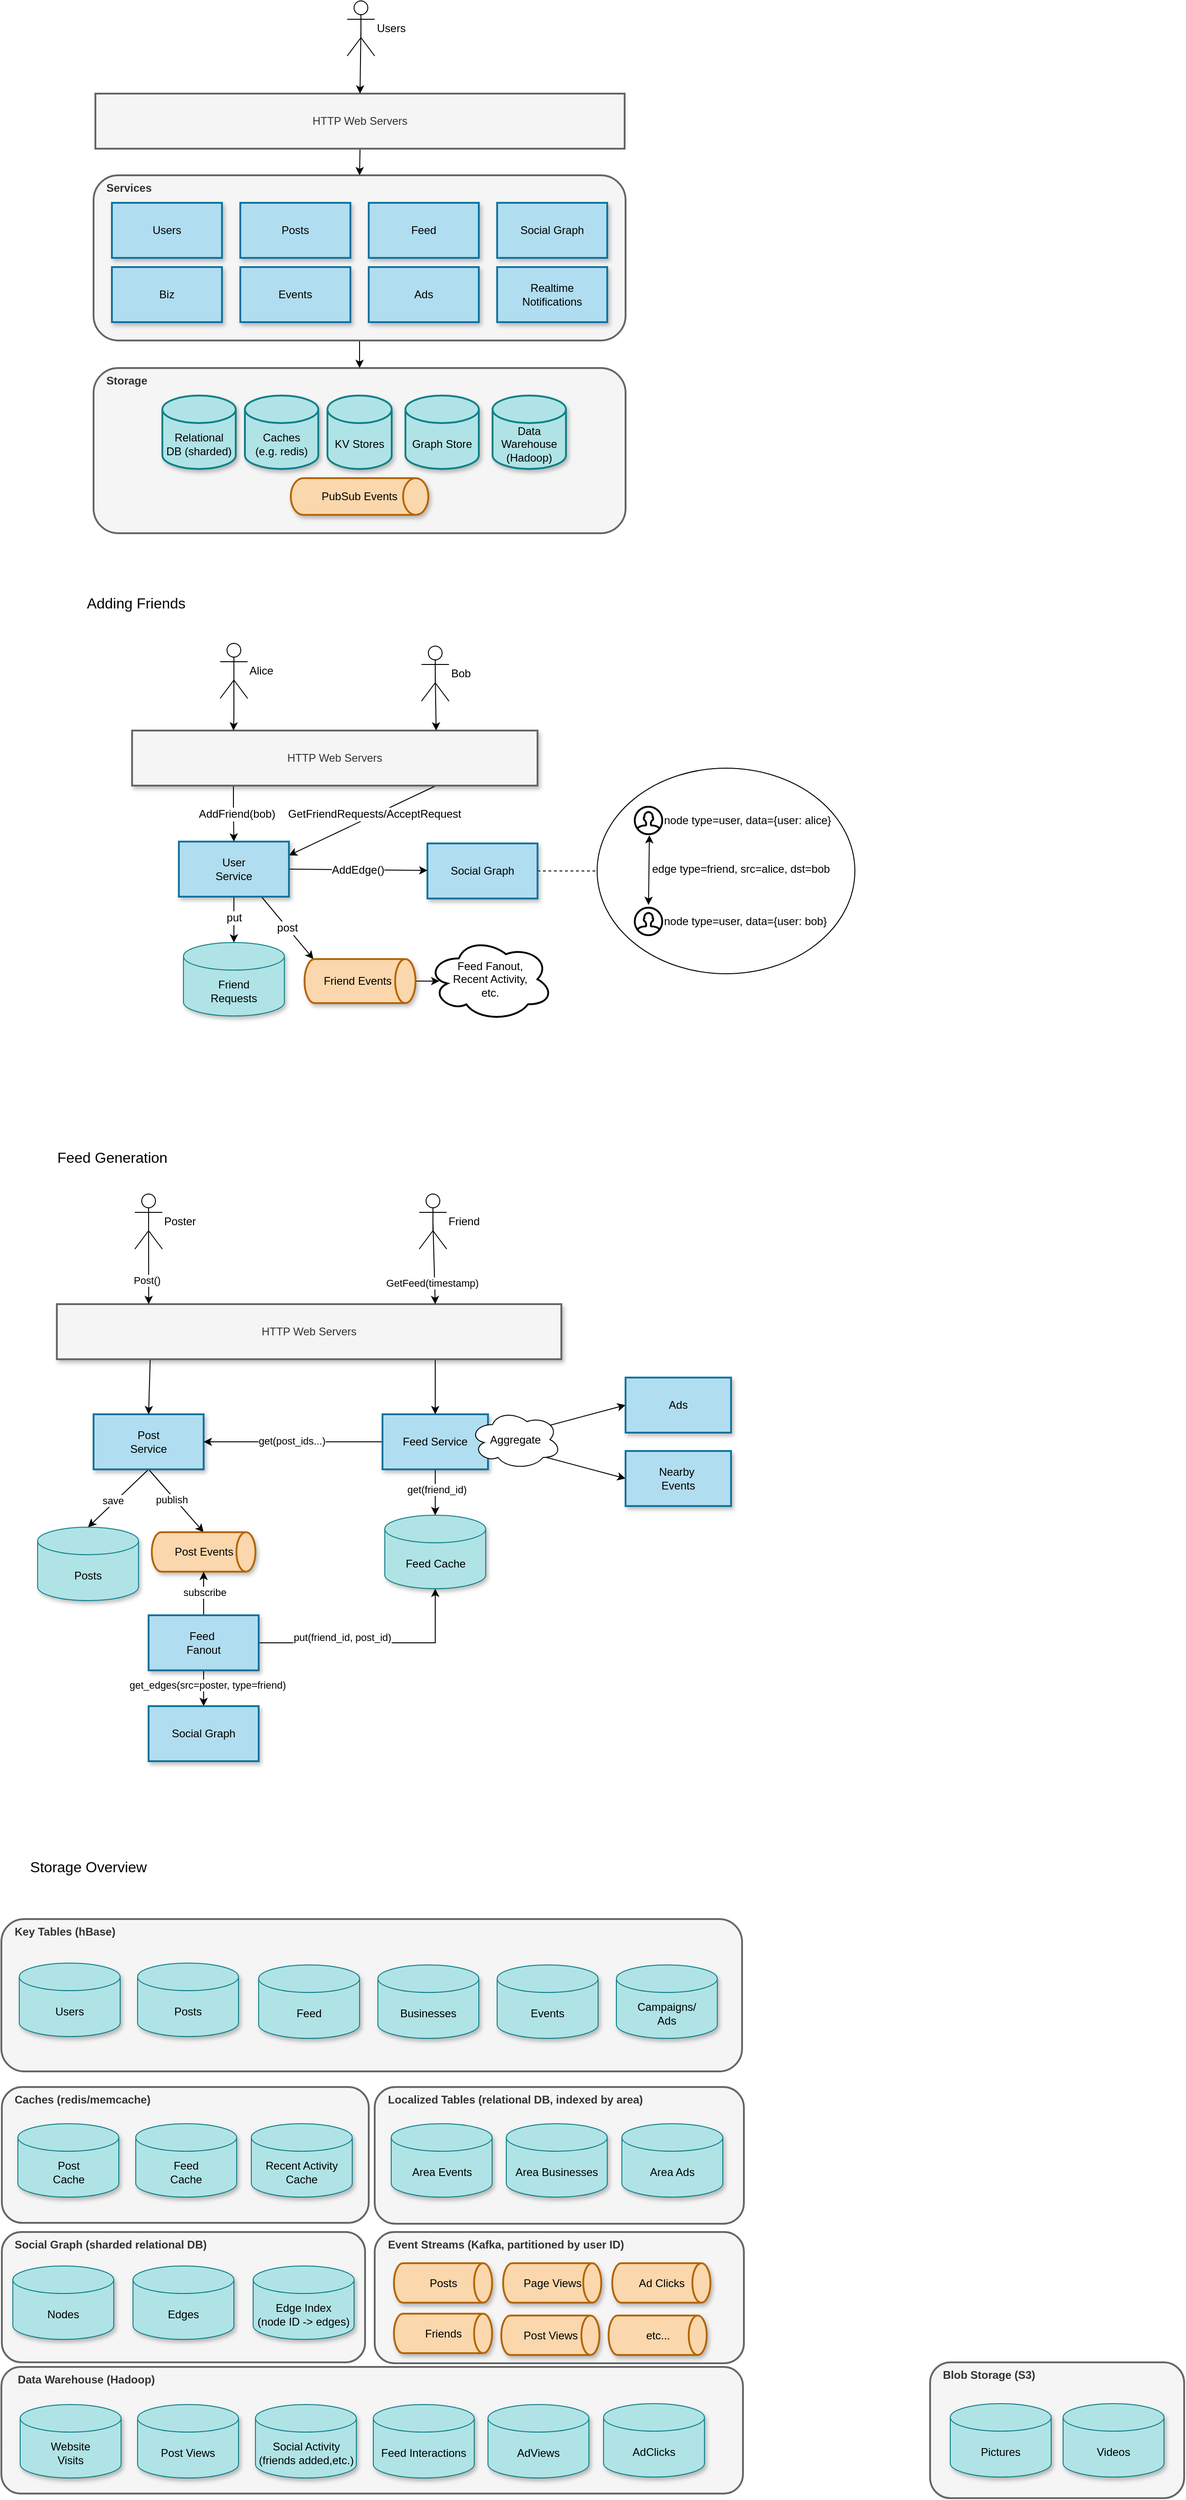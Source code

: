 <mxfile version="16.5.1" type="device"><diagram id="bKhDymXSi8iXrit0lKGf" name="Page-1"><mxGraphModel dx="2806" dy="1952" grid="0" gridSize="10" guides="1" tooltips="1" connect="1" arrows="1" fold="1" page="1" pageScale="1" pageWidth="850" pageHeight="1100" math="0" shadow="0"><root><mxCell id="0"/><mxCell id="1" parent="0"/><mxCell id="LDxaZy3ozgoV16AmBBnk-129" value="&lt;b&gt;Key Tables (hBase)&lt;/b&gt;" style="rounded=1;whiteSpace=wrap;html=1;strokeWidth=2;verticalAlign=top;align=left;spacingLeft=12;fillColor=#f5f5f5;fontColor=#333333;strokeColor=#666666;" vertex="1" parent="1"><mxGeometry x="-1660.5" y="2050" width="807.5" height="166" as="geometry"/></mxCell><mxCell id="LDxaZy3ozgoV16AmBBnk-124" value="&lt;b&gt;Blob Storage (S3)&lt;/b&gt;" style="rounded=1;whiteSpace=wrap;html=1;strokeWidth=2;verticalAlign=top;align=left;spacingLeft=12;fillColor=#f5f5f5;fontColor=#333333;strokeColor=#666666;" vertex="1" parent="1"><mxGeometry x="-648" y="2533" width="277" height="148" as="geometry"/></mxCell><mxCell id="LDxaZy3ozgoV16AmBBnk-93" value="" style="ellipse;whiteSpace=wrap;html=1;rounded=0;sketch=0;fontSize=12;" vertex="1" parent="1"><mxGeometry x="-1011" y="796" width="281" height="224" as="geometry"/></mxCell><mxCell id="LDxaZy3ozgoV16AmBBnk-27" value="&lt;b&gt;Storage&lt;/b&gt;" style="rounded=1;whiteSpace=wrap;html=1;strokeWidth=2;verticalAlign=top;align=left;spacingLeft=12;fillColor=#f5f5f5;fontColor=#333333;strokeColor=#666666;" vertex="1" parent="1"><mxGeometry x="-1560" y="360" width="580" height="180" as="geometry"/></mxCell><mxCell id="LDxaZy3ozgoV16AmBBnk-28" style="edgeStyle=orthogonalEdgeStyle;rounded=0;orthogonalLoop=1;jettySize=auto;html=1;exitX=0.5;exitY=1;exitDx=0;exitDy=0;entryX=0.5;entryY=0;entryDx=0;entryDy=0;startArrow=none;startFill=0;endArrow=classic;endFill=1;" edge="1" parent="1" source="LDxaZy3ozgoV16AmBBnk-1" target="LDxaZy3ozgoV16AmBBnk-27"><mxGeometry relative="1" as="geometry"/></mxCell><mxCell id="LDxaZy3ozgoV16AmBBnk-1" value="&lt;b&gt;Services&lt;/b&gt;" style="rounded=1;whiteSpace=wrap;html=1;strokeWidth=2;verticalAlign=top;align=left;spacingLeft=12;fillColor=#f5f5f5;fontColor=#333333;strokeColor=#666666;" vertex="1" parent="1"><mxGeometry x="-1560" y="150" width="580" height="180" as="geometry"/></mxCell><mxCell id="LDxaZy3ozgoV16AmBBnk-2" value="Users" style="rounded=0;whiteSpace=wrap;html=1;strokeWidth=2;fillColor=#b1ddf0;strokeColor=#10739e;shadow=1;" vertex="1" parent="1"><mxGeometry x="-1540" y="180" width="120" height="60" as="geometry"/></mxCell><mxCell id="LDxaZy3ozgoV16AmBBnk-3" value="Biz" style="rounded=0;whiteSpace=wrap;html=1;strokeWidth=2;fillColor=#b1ddf0;strokeColor=#10739e;shadow=1;" vertex="1" parent="1"><mxGeometry x="-1540" y="250" width="120" height="60" as="geometry"/></mxCell><mxCell id="LDxaZy3ozgoV16AmBBnk-4" value="Events" style="rounded=0;whiteSpace=wrap;html=1;strokeWidth=2;fillColor=#b1ddf0;strokeColor=#10739e;shadow=1;" vertex="1" parent="1"><mxGeometry x="-1400" y="250" width="120" height="60" as="geometry"/></mxCell><mxCell id="LDxaZy3ozgoV16AmBBnk-5" value="Social Graph" style="rounded=0;whiteSpace=wrap;html=1;strokeWidth=2;fillColor=#b1ddf0;strokeColor=#10739e;shadow=1;" vertex="1" parent="1"><mxGeometry x="-1120" y="180" width="120" height="60" as="geometry"/></mxCell><mxCell id="LDxaZy3ozgoV16AmBBnk-6" value="Feed" style="rounded=0;whiteSpace=wrap;html=1;strokeWidth=2;fillColor=#b1ddf0;strokeColor=#10739e;shadow=1;" vertex="1" parent="1"><mxGeometry x="-1260" y="180" width="120" height="60" as="geometry"/></mxCell><mxCell id="LDxaZy3ozgoV16AmBBnk-7" value="Ads" style="rounded=0;whiteSpace=wrap;html=1;strokeWidth=2;fillColor=#b1ddf0;strokeColor=#10739e;shadow=1;" vertex="1" parent="1"><mxGeometry x="-1260" y="250" width="120" height="60" as="geometry"/></mxCell><mxCell id="LDxaZy3ozgoV16AmBBnk-8" style="rounded=0;orthogonalLoop=1;jettySize=auto;html=1;exitX=0.5;exitY=1;exitDx=0;exitDy=0;entryX=0.5;entryY=0;entryDx=0;entryDy=0;" edge="1" parent="1" source="LDxaZy3ozgoV16AmBBnk-9" target="LDxaZy3ozgoV16AmBBnk-1"><mxGeometry relative="1" as="geometry"/></mxCell><mxCell id="LDxaZy3ozgoV16AmBBnk-9" value="HTTP Web Servers" style="rounded=0;whiteSpace=wrap;html=1;strokeWidth=2;fillColor=#f5f5f5;strokeColor=#666666;fontColor=#333333;" vertex="1" parent="1"><mxGeometry x="-1558" y="61" width="577" height="60" as="geometry"/></mxCell><mxCell id="LDxaZy3ozgoV16AmBBnk-10" value="Posts" style="rounded=0;whiteSpace=wrap;html=1;strokeWidth=2;fillColor=#b1ddf0;strokeColor=#10739e;shadow=1;" vertex="1" parent="1"><mxGeometry x="-1400" y="180" width="120" height="60" as="geometry"/></mxCell><mxCell id="LDxaZy3ozgoV16AmBBnk-14" style="rounded=0;orthogonalLoop=1;jettySize=auto;html=1;exitX=0.5;exitY=1;exitDx=0;exitDy=0;entryX=0.5;entryY=0;entryDx=0;entryDy=0;entryPerimeter=0;" edge="1" parent="1" source="LDxaZy3ozgoV16AmBBnk-11" target="LDxaZy3ozgoV16AmBBnk-13"><mxGeometry relative="1" as="geometry"/></mxCell><mxCell id="LDxaZy3ozgoV16AmBBnk-67" value="save" style="edgeLabel;html=1;align=center;verticalAlign=middle;resizable=0;points=[];" vertex="1" connectable="0" parent="LDxaZy3ozgoV16AmBBnk-14"><mxGeometry x="0.114" y="-3" relative="1" as="geometry"><mxPoint y="1" as="offset"/></mxGeometry></mxCell><mxCell id="LDxaZy3ozgoV16AmBBnk-30" style="rounded=0;orthogonalLoop=1;jettySize=auto;html=1;exitX=0.5;exitY=1;exitDx=0;exitDy=0;entryX=0.5;entryY=0;entryDx=0;entryDy=0;entryPerimeter=0;startArrow=none;startFill=0;endArrow=classic;endFill=1;" edge="1" parent="1" source="LDxaZy3ozgoV16AmBBnk-11" target="LDxaZy3ozgoV16AmBBnk-29"><mxGeometry relative="1" as="geometry"/></mxCell><mxCell id="LDxaZy3ozgoV16AmBBnk-55" value="publish" style="edgeLabel;html=1;align=center;verticalAlign=middle;resizable=0;points=[];" vertex="1" connectable="0" parent="LDxaZy3ozgoV16AmBBnk-30"><mxGeometry x="-0.1" y="-3" relative="1" as="geometry"><mxPoint as="offset"/></mxGeometry></mxCell><mxCell id="LDxaZy3ozgoV16AmBBnk-11" value="Post&lt;br&gt;Service" style="rounded=0;whiteSpace=wrap;html=1;strokeWidth=2;fillColor=#b1ddf0;strokeColor=#10739e;shadow=1;" vertex="1" parent="1"><mxGeometry x="-1560" y="1500" width="120" height="60" as="geometry"/></mxCell><mxCell id="LDxaZy3ozgoV16AmBBnk-13" value="Posts" style="shape=cylinder3;whiteSpace=wrap;html=1;boundedLbl=1;backgroundOutline=1;size=15;fillColor=#b0e3e6;strokeColor=#0e8088;shadow=1;" vertex="1" parent="1"><mxGeometry x="-1621" y="1623" width="110" height="80" as="geometry"/></mxCell><mxCell id="LDxaZy3ozgoV16AmBBnk-15" value="PubSub Events" style="strokeWidth=2;html=1;shape=mxgraph.flowchart.direct_data;whiteSpace=wrap;fillColor=#fad7ac;strokeColor=#b46504;shadow=1;" vertex="1" parent="1"><mxGeometry x="-1345" y="480" width="150" height="40" as="geometry"/></mxCell><mxCell id="LDxaZy3ozgoV16AmBBnk-20" value="Realtime&lt;br&gt;Notifications" style="rounded=0;whiteSpace=wrap;html=1;strokeWidth=2;fillColor=#b1ddf0;strokeColor=#10739e;shadow=1;" vertex="1" parent="1"><mxGeometry x="-1120" y="250" width="120" height="60" as="geometry"/></mxCell><mxCell id="LDxaZy3ozgoV16AmBBnk-22" value="Relational&lt;br&gt;DB (sharded)" style="shape=cylinder3;whiteSpace=wrap;html=1;boundedLbl=1;backgroundOutline=1;size=15;fillColor=#b0e3e6;strokeColor=#0e8088;strokeWidth=2;shadow=1;" vertex="1" parent="1"><mxGeometry x="-1485" y="390" width="80" height="80" as="geometry"/></mxCell><mxCell id="LDxaZy3ozgoV16AmBBnk-23" value="Caches&lt;br&gt;(e.g. redis)" style="shape=cylinder3;whiteSpace=wrap;html=1;boundedLbl=1;backgroundOutline=1;size=15;fillColor=#b0e3e6;strokeColor=#0e8088;strokeWidth=2;shadow=1;" vertex="1" parent="1"><mxGeometry x="-1395" y="390" width="80" height="80" as="geometry"/></mxCell><mxCell id="LDxaZy3ozgoV16AmBBnk-24" value="KV Stores&lt;br&gt;" style="shape=cylinder3;whiteSpace=wrap;html=1;boundedLbl=1;backgroundOutline=1;size=15;fillColor=#b0e3e6;strokeColor=#0e8088;strokeWidth=2;shadow=1;" vertex="1" parent="1"><mxGeometry x="-1305" y="390" width="70" height="80" as="geometry"/></mxCell><mxCell id="LDxaZy3ozgoV16AmBBnk-25" value="Graph Store" style="shape=cylinder3;whiteSpace=wrap;html=1;boundedLbl=1;backgroundOutline=1;size=15;fillColor=#b0e3e6;strokeColor=#0e8088;strokeWidth=2;shadow=1;" vertex="1" parent="1"><mxGeometry x="-1220" y="390" width="80" height="80" as="geometry"/></mxCell><mxCell id="LDxaZy3ozgoV16AmBBnk-26" value="Data Warehouse&lt;br&gt;(Hadoop)" style="shape=cylinder3;whiteSpace=wrap;html=1;boundedLbl=1;backgroundOutline=1;size=15;fillColor=#b0e3e6;strokeColor=#0e8088;strokeWidth=2;shadow=1;" vertex="1" parent="1"><mxGeometry x="-1125" y="390" width="80" height="80" as="geometry"/></mxCell><mxCell id="LDxaZy3ozgoV16AmBBnk-29" value="Post Events" style="strokeWidth=2;html=1;shape=mxgraph.flowchart.direct_data;whiteSpace=wrap;fillColor=#fad7ac;strokeColor=#b46504;shadow=1;" vertex="1" parent="1"><mxGeometry x="-1496.5" y="1628.5" width="113" height="43" as="geometry"/></mxCell><mxCell id="LDxaZy3ozgoV16AmBBnk-32" style="edgeStyle=orthogonalEdgeStyle;rounded=0;orthogonalLoop=1;jettySize=auto;html=1;exitX=0.5;exitY=0;exitDx=0;exitDy=0;entryX=0.5;entryY=1;entryDx=0;entryDy=0;entryPerimeter=0;startArrow=none;startFill=0;endArrow=classic;endFill=1;" edge="1" parent="1" source="LDxaZy3ozgoV16AmBBnk-31" target="LDxaZy3ozgoV16AmBBnk-29"><mxGeometry relative="1" as="geometry"/></mxCell><mxCell id="LDxaZy3ozgoV16AmBBnk-54" value="subscribe" style="edgeLabel;html=1;align=center;verticalAlign=middle;resizable=0;points=[];" vertex="1" connectable="0" parent="LDxaZy3ozgoV16AmBBnk-32"><mxGeometry x="0.079" relative="1" as="geometry"><mxPoint x="1" as="offset"/></mxGeometry></mxCell><mxCell id="LDxaZy3ozgoV16AmBBnk-34" style="edgeStyle=orthogonalEdgeStyle;rounded=0;orthogonalLoop=1;jettySize=auto;html=1;exitX=0.5;exitY=1;exitDx=0;exitDy=0;startArrow=none;startFill=0;endArrow=classic;endFill=1;" edge="1" parent="1" source="LDxaZy3ozgoV16AmBBnk-31" target="LDxaZy3ozgoV16AmBBnk-33"><mxGeometry relative="1" as="geometry"/></mxCell><mxCell id="LDxaZy3ozgoV16AmBBnk-35" value="get_edges(src=poster, type=friend)" style="edgeLabel;html=1;align=center;verticalAlign=middle;resizable=0;points=[];" vertex="1" connectable="0" parent="LDxaZy3ozgoV16AmBBnk-34"><mxGeometry x="-0.025" y="-3" relative="1" as="geometry"><mxPoint x="1" y="-4" as="offset"/></mxGeometry></mxCell><mxCell id="LDxaZy3ozgoV16AmBBnk-42" style="edgeStyle=orthogonalEdgeStyle;rounded=0;orthogonalLoop=1;jettySize=auto;html=1;exitX=1;exitY=0.5;exitDx=0;exitDy=0;entryX=0.5;entryY=1;entryDx=0;entryDy=0;entryPerimeter=0;startArrow=none;startFill=0;endArrow=classic;endFill=1;" edge="1" parent="1" source="LDxaZy3ozgoV16AmBBnk-31" target="LDxaZy3ozgoV16AmBBnk-36"><mxGeometry relative="1" as="geometry"/></mxCell><mxCell id="LDxaZy3ozgoV16AmBBnk-53" value="put(friend_id, post_id)" style="edgeLabel;html=1;align=center;verticalAlign=middle;resizable=0;points=[];" vertex="1" connectable="0" parent="LDxaZy3ozgoV16AmBBnk-42"><mxGeometry x="0.086" y="1" relative="1" as="geometry"><mxPoint x="-46" y="-5" as="offset"/></mxGeometry></mxCell><mxCell id="LDxaZy3ozgoV16AmBBnk-31" value="Feed&amp;nbsp;&lt;br&gt;Fanout" style="rounded=0;whiteSpace=wrap;html=1;strokeWidth=2;fillColor=#b1ddf0;strokeColor=#10739e;shadow=1;" vertex="1" parent="1"><mxGeometry x="-1500" y="1719" width="120" height="60" as="geometry"/></mxCell><mxCell id="LDxaZy3ozgoV16AmBBnk-33" value="Social Graph" style="rounded=0;whiteSpace=wrap;html=1;strokeWidth=2;fillColor=#b1ddf0;strokeColor=#10739e;shadow=1;" vertex="1" parent="1"><mxGeometry x="-1500" y="1818" width="120" height="60" as="geometry"/></mxCell><mxCell id="LDxaZy3ozgoV16AmBBnk-36" value="Feed Cache" style="shape=cylinder3;whiteSpace=wrap;html=1;boundedLbl=1;backgroundOutline=1;size=15;fillColor=#b0e3e6;strokeColor=#0e8088;shadow=1;" vertex="1" parent="1"><mxGeometry x="-1242.5" y="1610" width="110" height="80" as="geometry"/></mxCell><mxCell id="LDxaZy3ozgoV16AmBBnk-38" style="edgeStyle=orthogonalEdgeStyle;rounded=0;orthogonalLoop=1;jettySize=auto;html=1;exitX=0.5;exitY=1;exitDx=0;exitDy=0;startArrow=none;startFill=0;endArrow=classic;endFill=1;" edge="1" parent="1" source="LDxaZy3ozgoV16AmBBnk-37" target="LDxaZy3ozgoV16AmBBnk-36"><mxGeometry relative="1" as="geometry"/></mxCell><mxCell id="LDxaZy3ozgoV16AmBBnk-62" value="get(friend_id)" style="edgeLabel;html=1;align=center;verticalAlign=middle;resizable=0;points=[];" vertex="1" connectable="0" parent="LDxaZy3ozgoV16AmBBnk-38"><mxGeometry x="-0.12" y="1" relative="1" as="geometry"><mxPoint as="offset"/></mxGeometry></mxCell><mxCell id="LDxaZy3ozgoV16AmBBnk-56" style="rounded=0;orthogonalLoop=1;jettySize=auto;html=1;exitX=1;exitY=0.5;exitDx=0;exitDy=0;entryX=0;entryY=0.5;entryDx=0;entryDy=0;startArrow=none;startFill=0;endArrow=classic;endFill=1;" edge="1" parent="1" source="LDxaZy3ozgoV16AmBBnk-37" target="LDxaZy3ozgoV16AmBBnk-39"><mxGeometry relative="1" as="geometry"/></mxCell><mxCell id="LDxaZy3ozgoV16AmBBnk-57" style="edgeStyle=none;rounded=0;orthogonalLoop=1;jettySize=auto;html=1;entryX=0;entryY=0.5;entryDx=0;entryDy=0;startArrow=none;startFill=0;endArrow=classic;endFill=1;exitX=1;exitY=0.5;exitDx=0;exitDy=0;" edge="1" parent="1" source="LDxaZy3ozgoV16AmBBnk-37" target="LDxaZy3ozgoV16AmBBnk-40"><mxGeometry relative="1" as="geometry"><mxPoint x="-1050" y="1620" as="sourcePoint"/></mxGeometry></mxCell><mxCell id="LDxaZy3ozgoV16AmBBnk-63" style="edgeStyle=none;rounded=0;orthogonalLoop=1;jettySize=auto;html=1;exitX=0;exitY=0.5;exitDx=0;exitDy=0;entryX=1;entryY=0.5;entryDx=0;entryDy=0;startArrow=none;startFill=0;endArrow=classic;endFill=1;" edge="1" parent="1" source="LDxaZy3ozgoV16AmBBnk-37" target="LDxaZy3ozgoV16AmBBnk-11"><mxGeometry relative="1" as="geometry"/></mxCell><mxCell id="LDxaZy3ozgoV16AmBBnk-64" value="get(post_ids...)" style="edgeLabel;html=1;align=center;verticalAlign=middle;resizable=0;points=[];" vertex="1" connectable="0" parent="LDxaZy3ozgoV16AmBBnk-63"><mxGeometry x="0.015" y="-1" relative="1" as="geometry"><mxPoint as="offset"/></mxGeometry></mxCell><mxCell id="LDxaZy3ozgoV16AmBBnk-37" value="Feed Service" style="rounded=0;whiteSpace=wrap;html=1;strokeWidth=2;fillColor=#b1ddf0;strokeColor=#10739e;shadow=1;" vertex="1" parent="1"><mxGeometry x="-1245" y="1500" width="115" height="60" as="geometry"/></mxCell><mxCell id="LDxaZy3ozgoV16AmBBnk-39" value="Ads" style="rounded=0;whiteSpace=wrap;html=1;strokeWidth=2;fillColor=#b1ddf0;strokeColor=#10739e;shadow=1;" vertex="1" parent="1"><mxGeometry x="-980" y="1460" width="115" height="60" as="geometry"/></mxCell><mxCell id="LDxaZy3ozgoV16AmBBnk-40" value="Nearby&amp;nbsp;&lt;br&gt;Events" style="rounded=0;whiteSpace=wrap;html=1;strokeWidth=2;fillColor=#b1ddf0;strokeColor=#10739e;shadow=1;" vertex="1" parent="1"><mxGeometry x="-980" y="1540" width="115" height="60" as="geometry"/></mxCell><mxCell id="LDxaZy3ozgoV16AmBBnk-51" style="edgeStyle=none;rounded=0;orthogonalLoop=1;jettySize=auto;html=1;exitX=0.185;exitY=1;exitDx=0;exitDy=0;entryX=0.5;entryY=0;entryDx=0;entryDy=0;startArrow=none;startFill=0;endArrow=classic;endFill=1;exitPerimeter=0;" edge="1" parent="1" source="LDxaZy3ozgoV16AmBBnk-41" target="LDxaZy3ozgoV16AmBBnk-11"><mxGeometry relative="1" as="geometry"/></mxCell><mxCell id="LDxaZy3ozgoV16AmBBnk-52" style="edgeStyle=none;rounded=0;orthogonalLoop=1;jettySize=auto;html=1;exitX=0.75;exitY=1;exitDx=0;exitDy=0;entryX=0.5;entryY=0;entryDx=0;entryDy=0;startArrow=none;startFill=0;endArrow=classic;endFill=1;" edge="1" parent="1" source="LDxaZy3ozgoV16AmBBnk-41" target="LDxaZy3ozgoV16AmBBnk-37"><mxGeometry relative="1" as="geometry"/></mxCell><mxCell id="LDxaZy3ozgoV16AmBBnk-41" value="HTTP Web Servers" style="rounded=0;whiteSpace=wrap;html=1;strokeWidth=2;fillColor=#f5f5f5;strokeColor=#666666;fontColor=#333333;shadow=1;" vertex="1" parent="1"><mxGeometry x="-1600" y="1380" width="550" height="60" as="geometry"/></mxCell><mxCell id="LDxaZy3ozgoV16AmBBnk-46" style="rounded=0;orthogonalLoop=1;jettySize=auto;html=1;exitX=0.5;exitY=0.5;exitDx=0;exitDy=0;exitPerimeter=0;entryX=0.182;entryY=0;entryDx=0;entryDy=0;entryPerimeter=0;startArrow=none;startFill=0;endArrow=classic;endFill=1;" edge="1" parent="1" source="LDxaZy3ozgoV16AmBBnk-43" target="LDxaZy3ozgoV16AmBBnk-41"><mxGeometry relative="1" as="geometry"/></mxCell><mxCell id="LDxaZy3ozgoV16AmBBnk-43" value="Poster" style="shape=umlActor;verticalLabelPosition=middle;verticalAlign=middle;html=1;outlineConnect=0;labelPosition=right;align=left;" vertex="1" parent="1"><mxGeometry x="-1515" y="1260" width="30" height="60" as="geometry"/></mxCell><mxCell id="LDxaZy3ozgoV16AmBBnk-47" style="edgeStyle=none;rounded=0;orthogonalLoop=1;jettySize=auto;html=1;exitX=0.5;exitY=0.5;exitDx=0;exitDy=0;exitPerimeter=0;entryX=0.75;entryY=0;entryDx=0;entryDy=0;startArrow=none;startFill=0;endArrow=classic;endFill=1;" edge="1" parent="1" source="LDxaZy3ozgoV16AmBBnk-45" target="LDxaZy3ozgoV16AmBBnk-41"><mxGeometry relative="1" as="geometry"/></mxCell><mxCell id="LDxaZy3ozgoV16AmBBnk-48" value="GetFeed(timestamp)" style="edgeLabel;html=1;align=center;verticalAlign=middle;resizable=0;points=[];" vertex="1" connectable="0" parent="LDxaZy3ozgoV16AmBBnk-47"><mxGeometry x="0.213" y="-1" relative="1" as="geometry"><mxPoint x="-2" y="12" as="offset"/></mxGeometry></mxCell><mxCell id="LDxaZy3ozgoV16AmBBnk-45" value="Friend" style="shape=umlActor;verticalLabelPosition=middle;verticalAlign=middle;html=1;outlineConnect=0;labelPosition=right;align=left;" vertex="1" parent="1"><mxGeometry x="-1205" y="1260" width="30" height="60" as="geometry"/></mxCell><mxCell id="LDxaZy3ozgoV16AmBBnk-49" value="Post()" style="edgeLabel;html=1;align=center;verticalAlign=middle;resizable=0;points=[];" vertex="1" connectable="0" parent="1"><mxGeometry x="-1499.999" y="1350.004" as="geometry"><mxPoint x="-2" y="4" as="offset"/></mxGeometry></mxCell><mxCell id="LDxaZy3ozgoV16AmBBnk-58" value="Aggregate" style="ellipse;shape=cloud;whiteSpace=wrap;html=1;" vertex="1" parent="1"><mxGeometry x="-1150" y="1495" width="100" height="65" as="geometry"/></mxCell><mxCell id="LDxaZy3ozgoV16AmBBnk-73" style="rounded=0;sketch=0;orthogonalLoop=1;jettySize=auto;html=1;exitX=0.5;exitY=0.5;exitDx=0;exitDy=0;exitPerimeter=0;fontColor=#095C86;strokeColor=#000000;fillColor=#F694C1;entryX=0.5;entryY=0;entryDx=0;entryDy=0;" edge="1" parent="1" source="LDxaZy3ozgoV16AmBBnk-70" target="LDxaZy3ozgoV16AmBBnk-9"><mxGeometry relative="1" as="geometry"><mxPoint x="-1254" y="6" as="targetPoint"/></mxGeometry></mxCell><mxCell id="LDxaZy3ozgoV16AmBBnk-70" value="Users" style="shape=umlActor;verticalLabelPosition=middle;verticalAlign=middle;html=1;outlineConnect=0;labelPosition=right;align=left;" vertex="1" parent="1"><mxGeometry x="-1283.5" y="-40" width="30" height="60" as="geometry"/></mxCell><mxCell id="LDxaZy3ozgoV16AmBBnk-75" value="Feed Generation" style="text;html=1;align=center;verticalAlign=middle;resizable=0;points=[];autosize=1;strokeColor=none;fillColor=none;fontColor=#000000;fontSize=16;" vertex="1" parent="1"><mxGeometry x="-1610" y="1210" width="140" height="20" as="geometry"/></mxCell><mxCell id="LDxaZy3ozgoV16AmBBnk-97" style="edgeStyle=orthogonalEdgeStyle;rounded=0;sketch=0;orthogonalLoop=1;jettySize=auto;html=1;exitX=0.25;exitY=1;exitDx=0;exitDy=0;entryX=0.5;entryY=0;entryDx=0;entryDy=0;fontSize=12;fontColor=#000000;endArrow=classic;endFill=1;strokeColor=#000000;fillColor=#F694C1;" edge="1" parent="1" source="LDxaZy3ozgoV16AmBBnk-76" target="LDxaZy3ozgoV16AmBBnk-95"><mxGeometry relative="1" as="geometry"/></mxCell><mxCell id="LDxaZy3ozgoV16AmBBnk-100" value="AddFriend(bob)" style="edgeLabel;html=1;align=center;verticalAlign=middle;resizable=0;points=[];fontSize=12;fontColor=#000000;" vertex="1" connectable="0" parent="LDxaZy3ozgoV16AmBBnk-97"><mxGeometry x="-0.252" y="2" relative="1" as="geometry"><mxPoint x="1" y="8" as="offset"/></mxGeometry></mxCell><mxCell id="LDxaZy3ozgoV16AmBBnk-102" style="edgeStyle=none;rounded=0;sketch=0;orthogonalLoop=1;jettySize=auto;html=1;exitX=0.75;exitY=1;exitDx=0;exitDy=0;entryX=1;entryY=0.25;entryDx=0;entryDy=0;fontSize=12;fontColor=#000000;endArrow=classic;endFill=1;strokeColor=#000000;fillColor=#F694C1;" edge="1" parent="1" source="LDxaZy3ozgoV16AmBBnk-76" target="LDxaZy3ozgoV16AmBBnk-95"><mxGeometry relative="1" as="geometry"/></mxCell><mxCell id="LDxaZy3ozgoV16AmBBnk-103" value="GetFriendRequests/AcceptRequest" style="edgeLabel;html=1;align=center;verticalAlign=middle;resizable=0;points=[];fontSize=12;fontColor=#000000;" vertex="1" connectable="0" parent="LDxaZy3ozgoV16AmBBnk-102"><mxGeometry x="-0.003" y="1" relative="1" as="geometry"><mxPoint x="12" y="-8" as="offset"/></mxGeometry></mxCell><mxCell id="LDxaZy3ozgoV16AmBBnk-76" value="HTTP Web Servers" style="rounded=0;whiteSpace=wrap;html=1;strokeWidth=2;fillColor=#f5f5f5;strokeColor=#666666;fontColor=#333333;shadow=1;" vertex="1" parent="1"><mxGeometry x="-1518" y="755" width="442" height="60" as="geometry"/></mxCell><mxCell id="LDxaZy3ozgoV16AmBBnk-81" style="edgeStyle=orthogonalEdgeStyle;rounded=0;sketch=0;orthogonalLoop=1;jettySize=auto;html=1;exitX=0.5;exitY=0.5;exitDx=0;exitDy=0;exitPerimeter=0;entryX=0.25;entryY=0;entryDx=0;entryDy=0;fontSize=16;fontColor=#000000;strokeColor=#000000;fillColor=#F694C1;" edge="1" parent="1" source="LDxaZy3ozgoV16AmBBnk-77" target="LDxaZy3ozgoV16AmBBnk-76"><mxGeometry relative="1" as="geometry"/></mxCell><mxCell id="LDxaZy3ozgoV16AmBBnk-77" value="Alice" style="shape=umlActor;verticalLabelPosition=middle;verticalAlign=middle;html=1;outlineConnect=0;labelPosition=right;align=left;" vertex="1" parent="1"><mxGeometry x="-1422" y="660" width="30" height="60" as="geometry"/></mxCell><mxCell id="LDxaZy3ozgoV16AmBBnk-78" value="Friend&lt;br&gt;Requests" style="shape=cylinder3;whiteSpace=wrap;html=1;boundedLbl=1;backgroundOutline=1;size=15;fillColor=#b0e3e6;strokeColor=#0e8088;shadow=1;" vertex="1" parent="1"><mxGeometry x="-1462" y="986" width="110" height="80" as="geometry"/></mxCell><mxCell id="LDxaZy3ozgoV16AmBBnk-80" style="rounded=0;sketch=0;orthogonalLoop=1;jettySize=auto;html=1;exitX=0.5;exitY=0.5;exitDx=0;exitDy=0;exitPerimeter=0;fontSize=16;fontColor=#000000;strokeColor=#000000;fillColor=#F694C1;entryX=0.75;entryY=0;entryDx=0;entryDy=0;" edge="1" parent="1" source="LDxaZy3ozgoV16AmBBnk-79" target="LDxaZy3ozgoV16AmBBnk-76"><mxGeometry relative="1" as="geometry"><mxPoint x="-1132" y="750" as="targetPoint"/></mxGeometry></mxCell><mxCell id="LDxaZy3ozgoV16AmBBnk-79" value="Bob" style="shape=umlActor;verticalLabelPosition=middle;verticalAlign=middle;html=1;outlineConnect=0;labelPosition=right;align=left;" vertex="1" parent="1"><mxGeometry x="-1202.5" y="663" width="30" height="60" as="geometry"/></mxCell><mxCell id="LDxaZy3ozgoV16AmBBnk-94" style="edgeStyle=orthogonalEdgeStyle;rounded=0;sketch=0;orthogonalLoop=1;jettySize=auto;html=1;exitX=1;exitY=0.5;exitDx=0;exitDy=0;entryX=0;entryY=0.5;entryDx=0;entryDy=0;fontSize=12;fontColor=#000000;strokeColor=#000000;fillColor=#F694C1;dashed=1;endArrow=none;endFill=0;" edge="1" parent="1" source="LDxaZy3ozgoV16AmBBnk-83" target="LDxaZy3ozgoV16AmBBnk-93"><mxGeometry relative="1" as="geometry"/></mxCell><mxCell id="LDxaZy3ozgoV16AmBBnk-83" value="Social Graph" style="rounded=0;whiteSpace=wrap;html=1;strokeWidth=2;fillColor=#b1ddf0;strokeColor=#10739e;shadow=1;" vertex="1" parent="1"><mxGeometry x="-1196" y="878" width="120" height="60" as="geometry"/></mxCell><mxCell id="LDxaZy3ozgoV16AmBBnk-84" value="node type=user, data={user: alice}" style="html=1;verticalLabelPosition=middle;align=left;labelBackgroundColor=#ffffff;verticalAlign=middle;strokeWidth=2;shadow=0;dashed=0;shape=mxgraph.ios7.icons.user;rounded=0;sketch=0;fontSize=12;labelPosition=right;" vertex="1" parent="1"><mxGeometry x="-970" y="838" width="30" height="30" as="geometry"/></mxCell><mxCell id="LDxaZy3ozgoV16AmBBnk-85" value="node type=user, data={user: bob}" style="html=1;verticalLabelPosition=middle;align=left;labelBackgroundColor=#ffffff;verticalAlign=middle;strokeWidth=2;shadow=0;dashed=0;shape=mxgraph.ios7.icons.user;rounded=0;sketch=0;fontSize=12;labelPosition=right;" vertex="1" parent="1"><mxGeometry x="-970" y="948" width="30" height="30" as="geometry"/></mxCell><mxCell id="LDxaZy3ozgoV16AmBBnk-86" value="" style="endArrow=classic;startArrow=classic;html=1;rounded=0;sketch=0;fontSize=12;fontColor=#000000;strokeColor=#000000;fillColor=#F694C1;exitX=0.5;exitY=-0.1;exitDx=0;exitDy=0;exitPerimeter=0;entryX=0.533;entryY=1.033;entryDx=0;entryDy=0;entryPerimeter=0;" edge="1" parent="1" source="LDxaZy3ozgoV16AmBBnk-85" target="LDxaZy3ozgoV16AmBBnk-84"><mxGeometry width="50" height="50" relative="1" as="geometry"><mxPoint x="-1000" y="918" as="sourcePoint"/><mxPoint x="-950" y="868" as="targetPoint"/></mxGeometry></mxCell><mxCell id="LDxaZy3ozgoV16AmBBnk-87" value="edge type=friend, src=alice, dst=bob" style="edgeLabel;html=1;align=left;verticalAlign=middle;resizable=0;points=[];fontSize=12;fontColor=#000000;labelPosition=right;verticalLabelPosition=middle;" vertex="1" connectable="0" parent="LDxaZy3ozgoV16AmBBnk-86"><mxGeometry x="0.027" y="-1" relative="1" as="geometry"><mxPoint as="offset"/></mxGeometry></mxCell><mxCell id="LDxaZy3ozgoV16AmBBnk-98" style="edgeStyle=orthogonalEdgeStyle;rounded=0;sketch=0;orthogonalLoop=1;jettySize=auto;html=1;exitX=0.5;exitY=1;exitDx=0;exitDy=0;entryX=0.5;entryY=0;entryDx=0;entryDy=0;entryPerimeter=0;fontSize=12;fontColor=#000000;endArrow=classic;endFill=1;strokeColor=#000000;fillColor=#F694C1;" edge="1" parent="1" source="LDxaZy3ozgoV16AmBBnk-95" target="LDxaZy3ozgoV16AmBBnk-78"><mxGeometry relative="1" as="geometry"/></mxCell><mxCell id="LDxaZy3ozgoV16AmBBnk-109" value="put" style="edgeLabel;html=1;align=center;verticalAlign=middle;resizable=0;points=[];fontSize=12;fontColor=#000000;" vertex="1" connectable="0" parent="LDxaZy3ozgoV16AmBBnk-98"><mxGeometry x="-0.08" relative="1" as="geometry"><mxPoint as="offset"/></mxGeometry></mxCell><mxCell id="LDxaZy3ozgoV16AmBBnk-101" value="AddEdge()" style="edgeStyle=none;rounded=0;sketch=0;orthogonalLoop=1;jettySize=auto;html=1;exitX=1;exitY=0.5;exitDx=0;exitDy=0;fontSize=12;fontColor=#000000;endArrow=classic;endFill=1;strokeColor=#000000;fillColor=#F694C1;" edge="1" parent="1" source="LDxaZy3ozgoV16AmBBnk-95" target="LDxaZy3ozgoV16AmBBnk-83"><mxGeometry relative="1" as="geometry"/></mxCell><mxCell id="LDxaZy3ozgoV16AmBBnk-106" value="post" style="edgeStyle=none;rounded=0;sketch=0;orthogonalLoop=1;jettySize=auto;html=1;exitX=0.75;exitY=1;exitDx=0;exitDy=0;entryX=0.08;entryY=0;entryDx=0;entryDy=0;entryPerimeter=0;fontSize=12;fontColor=#000000;endArrow=classic;endFill=1;strokeColor=#000000;fillColor=#F694C1;" edge="1" parent="1" source="LDxaZy3ozgoV16AmBBnk-95" target="LDxaZy3ozgoV16AmBBnk-105"><mxGeometry relative="1" as="geometry"/></mxCell><mxCell id="LDxaZy3ozgoV16AmBBnk-95" value="User&lt;br&gt;Service" style="rounded=0;whiteSpace=wrap;html=1;strokeWidth=2;fillColor=#b1ddf0;strokeColor=#10739e;shadow=1;" vertex="1" parent="1"><mxGeometry x="-1467" y="876" width="120" height="60" as="geometry"/></mxCell><mxCell id="LDxaZy3ozgoV16AmBBnk-107" style="edgeStyle=none;rounded=0;sketch=0;orthogonalLoop=1;jettySize=auto;html=1;exitX=1;exitY=0.5;exitDx=0;exitDy=0;exitPerimeter=0;entryX=0;entryY=0.5;entryDx=0;entryDy=0;entryPerimeter=0;fontSize=12;fontColor=#000000;endArrow=classic;endFill=1;strokeColor=#000000;fillColor=#F694C1;" edge="1" parent="1" source="LDxaZy3ozgoV16AmBBnk-105"><mxGeometry relative="1" as="geometry"><mxPoint x="-1183" y="1028" as="targetPoint"/></mxGeometry></mxCell><mxCell id="LDxaZy3ozgoV16AmBBnk-105" value="Friend Events" style="strokeWidth=2;html=1;shape=mxgraph.flowchart.direct_data;whiteSpace=wrap;fillColor=#fad7ac;strokeColor=#b46504;align=center;spacingLeft=-5;shadow=1;" vertex="1" parent="1"><mxGeometry x="-1330" y="1004" width="121" height="48" as="geometry"/></mxCell><mxCell id="LDxaZy3ozgoV16AmBBnk-110" value="Adding Friends" style="text;html=1;align=center;verticalAlign=middle;resizable=0;points=[];autosize=1;strokeColor=none;fillColor=none;fontColor=#000000;fontSize=16;" vertex="1" parent="1"><mxGeometry x="-1573" y="604" width="118" height="23" as="geometry"/></mxCell><mxCell id="LDxaZy3ozgoV16AmBBnk-114" value="Storage Overview" style="text;html=1;align=center;verticalAlign=middle;resizable=0;points=[];autosize=1;strokeColor=none;fillColor=none;fontColor=#000000;fontSize=16;" vertex="1" parent="1"><mxGeometry x="-1634.5" y="1981" width="137" height="23" as="geometry"/></mxCell><mxCell id="LDxaZy3ozgoV16AmBBnk-115" value="Users" style="shape=cylinder3;whiteSpace=wrap;html=1;boundedLbl=1;backgroundOutline=1;size=15;fillColor=#b0e3e6;strokeColor=#0e8088;shadow=1;" vertex="1" parent="1"><mxGeometry x="-1641" y="2098" width="110" height="80" as="geometry"/></mxCell><mxCell id="LDxaZy3ozgoV16AmBBnk-116" value="Events" style="shape=cylinder3;whiteSpace=wrap;html=1;boundedLbl=1;backgroundOutline=1;size=15;fillColor=#b0e3e6;strokeColor=#0e8088;shadow=1;" vertex="1" parent="1"><mxGeometry x="-1120" y="2100" width="110" height="80" as="geometry"/></mxCell><mxCell id="LDxaZy3ozgoV16AmBBnk-117" value="Posts" style="shape=cylinder3;whiteSpace=wrap;html=1;boundedLbl=1;backgroundOutline=1;size=15;fillColor=#b0e3e6;strokeColor=#0e8088;shadow=1;" vertex="1" parent="1"><mxGeometry x="-1512" y="2098" width="110" height="80" as="geometry"/></mxCell><mxCell id="LDxaZy3ozgoV16AmBBnk-118" value="Feed" style="shape=cylinder3;whiteSpace=wrap;html=1;boundedLbl=1;backgroundOutline=1;size=15;fillColor=#b0e3e6;strokeColor=#0e8088;shadow=1;" vertex="1" parent="1"><mxGeometry x="-1380" y="2100" width="110" height="80" as="geometry"/></mxCell><mxCell id="LDxaZy3ozgoV16AmBBnk-120" value="Campaigns/&lt;br&gt;Ads" style="shape=cylinder3;whiteSpace=wrap;html=1;boundedLbl=1;backgroundOutline=1;size=15;fillColor=#b0e3e6;strokeColor=#0e8088;shadow=1;" vertex="1" parent="1"><mxGeometry x="-990" y="2100" width="110" height="80" as="geometry"/></mxCell><mxCell id="LDxaZy3ozgoV16AmBBnk-122" value="Pictures" style="shape=cylinder3;whiteSpace=wrap;html=1;boundedLbl=1;backgroundOutline=1;size=15;fillColor=#b0e3e6;strokeColor=#0e8088;shadow=1;" vertex="1" parent="1"><mxGeometry x="-626" y="2578" width="110" height="80" as="geometry"/></mxCell><mxCell id="LDxaZy3ozgoV16AmBBnk-123" value="Videos" style="shape=cylinder3;whiteSpace=wrap;html=1;boundedLbl=1;backgroundOutline=1;size=15;fillColor=#b0e3e6;strokeColor=#0e8088;shadow=1;" vertex="1" parent="1"><mxGeometry x="-503" y="2578" width="110" height="80" as="geometry"/></mxCell><mxCell id="LDxaZy3ozgoV16AmBBnk-125" value="Businesses" style="shape=cylinder3;whiteSpace=wrap;html=1;boundedLbl=1;backgroundOutline=1;size=15;fillColor=#b0e3e6;strokeColor=#0e8088;shadow=1;" vertex="1" parent="1"><mxGeometry x="-1250" y="2100" width="110" height="80" as="geometry"/></mxCell><mxCell id="LDxaZy3ozgoV16AmBBnk-126" value="&lt;b&gt;Caches (redis/memcache)&lt;/b&gt;" style="rounded=1;whiteSpace=wrap;html=1;strokeWidth=2;verticalAlign=top;align=left;spacingLeft=12;fillColor=#f5f5f5;fontColor=#333333;strokeColor=#666666;" vertex="1" parent="1"><mxGeometry x="-1660" y="2233" width="400" height="148" as="geometry"/></mxCell><mxCell id="LDxaZy3ozgoV16AmBBnk-127" value="Feed&lt;br&gt;Cache" style="shape=cylinder3;whiteSpace=wrap;html=1;boundedLbl=1;backgroundOutline=1;size=15;fillColor=#b0e3e6;strokeColor=#0e8088;shadow=1;" vertex="1" parent="1"><mxGeometry x="-1514" y="2273" width="110" height="80" as="geometry"/></mxCell><mxCell id="LDxaZy3ozgoV16AmBBnk-128" value="Post&lt;br&gt;Cache" style="shape=cylinder3;whiteSpace=wrap;html=1;boundedLbl=1;backgroundOutline=1;size=15;fillColor=#b0e3e6;strokeColor=#0e8088;shadow=1;" vertex="1" parent="1"><mxGeometry x="-1642.5" y="2273" width="110" height="80" as="geometry"/></mxCell><mxCell id="LDxaZy3ozgoV16AmBBnk-130" value="&lt;b&gt;Localized Tables (relational DB, indexed by area)&lt;/b&gt;" style="rounded=1;whiteSpace=wrap;html=1;strokeWidth=2;verticalAlign=top;align=left;spacingLeft=12;fillColor=#f5f5f5;fontColor=#333333;strokeColor=#666666;" vertex="1" parent="1"><mxGeometry x="-1253.5" y="2233" width="402.5" height="149" as="geometry"/></mxCell><mxCell id="LDxaZy3ozgoV16AmBBnk-131" value="Area Events" style="shape=cylinder3;whiteSpace=wrap;html=1;boundedLbl=1;backgroundOutline=1;size=15;fillColor=#b0e3e6;strokeColor=#0e8088;shadow=1;" vertex="1" parent="1"><mxGeometry x="-1235.5" y="2273" width="110" height="80" as="geometry"/></mxCell><mxCell id="LDxaZy3ozgoV16AmBBnk-132" value="Area Businesses" style="shape=cylinder3;whiteSpace=wrap;html=1;boundedLbl=1;backgroundOutline=1;size=15;fillColor=#b0e3e6;strokeColor=#0e8088;shadow=1;" vertex="1" parent="1"><mxGeometry x="-1110" y="2273" width="110" height="80" as="geometry"/></mxCell><mxCell id="LDxaZy3ozgoV16AmBBnk-133" value="Area Ads" style="shape=cylinder3;whiteSpace=wrap;html=1;boundedLbl=1;backgroundOutline=1;size=15;fillColor=#b0e3e6;strokeColor=#0e8088;shadow=1;" vertex="1" parent="1"><mxGeometry x="-984" y="2273" width="110" height="80" as="geometry"/></mxCell><mxCell id="LDxaZy3ozgoV16AmBBnk-134" value="&lt;b&gt;&amp;nbsp;Data Warehouse (Hadoop)&lt;/b&gt;" style="rounded=1;whiteSpace=wrap;html=1;strokeWidth=2;verticalAlign=top;align=left;spacingLeft=12;fillColor=#f5f5f5;fontColor=#333333;strokeColor=#666666;" vertex="1" parent="1"><mxGeometry x="-1660.5" y="2538" width="808.5" height="138" as="geometry"/></mxCell><mxCell id="LDxaZy3ozgoV16AmBBnk-135" value="Website&lt;br&gt;Visits" style="shape=cylinder3;whiteSpace=wrap;html=1;boundedLbl=1;backgroundOutline=1;size=15;fillColor=#b0e3e6;strokeColor=#0e8088;shadow=1;" vertex="1" parent="1"><mxGeometry x="-1640" y="2579" width="110" height="80" as="geometry"/></mxCell><mxCell id="LDxaZy3ozgoV16AmBBnk-136" value="AdViews" style="shape=cylinder3;whiteSpace=wrap;html=1;boundedLbl=1;backgroundOutline=1;size=15;fillColor=#b0e3e6;strokeColor=#0e8088;shadow=1;" vertex="1" parent="1"><mxGeometry x="-1130" y="2579" width="110" height="80" as="geometry"/></mxCell><mxCell id="LDxaZy3ozgoV16AmBBnk-137" value="Post Views" style="shape=cylinder3;whiteSpace=wrap;html=1;boundedLbl=1;backgroundOutline=1;size=15;fillColor=#b0e3e6;strokeColor=#0e8088;shadow=1;" vertex="1" parent="1"><mxGeometry x="-1512" y="2579" width="110" height="80" as="geometry"/></mxCell><mxCell id="LDxaZy3ozgoV16AmBBnk-138" value="Feed Interactions" style="shape=cylinder3;whiteSpace=wrap;html=1;boundedLbl=1;backgroundOutline=1;size=15;fillColor=#b0e3e6;strokeColor=#0e8088;shadow=1;" vertex="1" parent="1"><mxGeometry x="-1255" y="2579" width="110" height="80" as="geometry"/></mxCell><mxCell id="LDxaZy3ozgoV16AmBBnk-139" value="Social Activity&lt;br&gt;(friends added,etc.)" style="shape=cylinder3;whiteSpace=wrap;html=1;boundedLbl=1;backgroundOutline=1;size=15;fillColor=#b0e3e6;strokeColor=#0e8088;shadow=1;" vertex="1" parent="1"><mxGeometry x="-1383.5" y="2579" width="110" height="80" as="geometry"/></mxCell><mxCell id="LDxaZy3ozgoV16AmBBnk-140" value="AdClicks" style="shape=cylinder3;whiteSpace=wrap;html=1;boundedLbl=1;backgroundOutline=1;size=15;fillColor=#b0e3e6;strokeColor=#0e8088;shadow=1;" vertex="1" parent="1"><mxGeometry x="-1004" y="2578" width="110" height="80" as="geometry"/></mxCell><mxCell id="LDxaZy3ozgoV16AmBBnk-141" value="&lt;b&gt;Social Graph (sharded relational DB)&lt;/b&gt;" style="rounded=1;whiteSpace=wrap;html=1;strokeWidth=2;verticalAlign=top;align=left;spacingLeft=12;fillColor=#f5f5f5;fontColor=#333333;strokeColor=#666666;" vertex="1" parent="1"><mxGeometry x="-1660" y="2391" width="396" height="142" as="geometry"/></mxCell><mxCell id="LDxaZy3ozgoV16AmBBnk-142" value="Nodes" style="shape=cylinder3;whiteSpace=wrap;html=1;boundedLbl=1;backgroundOutline=1;size=15;fillColor=#b0e3e6;strokeColor=#0e8088;shadow=1;" vertex="1" parent="1"><mxGeometry x="-1648" y="2428" width="110" height="80" as="geometry"/></mxCell><mxCell id="LDxaZy3ozgoV16AmBBnk-143" value="Edges" style="shape=cylinder3;whiteSpace=wrap;html=1;boundedLbl=1;backgroundOutline=1;size=15;fillColor=#b0e3e6;strokeColor=#0e8088;shadow=1;" vertex="1" parent="1"><mxGeometry x="-1517" y="2428" width="110" height="80" as="geometry"/></mxCell><mxCell id="LDxaZy3ozgoV16AmBBnk-144" value="&lt;b&gt;Event Streams (Kafka, partitioned by user ID)&lt;/b&gt;" style="rounded=1;whiteSpace=wrap;html=1;strokeWidth=2;verticalAlign=top;align=left;spacingLeft=12;fillColor=#f5f5f5;fontColor=#333333;strokeColor=#666666;" vertex="1" parent="1"><mxGeometry x="-1253.5" y="2391" width="402.5" height="143" as="geometry"/></mxCell><mxCell id="LDxaZy3ozgoV16AmBBnk-145" value="Posts" style="strokeWidth=2;html=1;shape=mxgraph.flowchart.direct_data;whiteSpace=wrap;rounded=0;shadow=1;sketch=0;fontSize=12;fillColor=#fad7ac;strokeColor=#b46504;align=center;" vertex="1" parent="1"><mxGeometry x="-1232.5" y="2425" width="107" height="43" as="geometry"/></mxCell><mxCell id="LDxaZy3ozgoV16AmBBnk-146" value="Friends" style="strokeWidth=2;html=1;shape=mxgraph.flowchart.direct_data;whiteSpace=wrap;rounded=0;shadow=1;sketch=0;fontSize=12;fillColor=#fad7ac;strokeColor=#b46504;align=center;" vertex="1" parent="1"><mxGeometry x="-1232.5" y="2480" width="107" height="43" as="geometry"/></mxCell><mxCell id="LDxaZy3ozgoV16AmBBnk-147" value="Edge Index&lt;br&gt;(node ID -&amp;gt; edges)" style="shape=cylinder3;whiteSpace=wrap;html=1;boundedLbl=1;backgroundOutline=1;size=15;fillColor=#b0e3e6;strokeColor=#0e8088;shadow=1;" vertex="1" parent="1"><mxGeometry x="-1386" y="2428" width="110" height="80" as="geometry"/></mxCell><mxCell id="LDxaZy3ozgoV16AmBBnk-148" value="Page Views" style="strokeWidth=2;html=1;shape=mxgraph.flowchart.direct_data;whiteSpace=wrap;rounded=0;shadow=1;sketch=0;fontSize=12;fillColor=#fad7ac;strokeColor=#b46504;align=center;" vertex="1" parent="1"><mxGeometry x="-1113.5" y="2425" width="107" height="43" as="geometry"/></mxCell><mxCell id="LDxaZy3ozgoV16AmBBnk-149" value="Post Views" style="strokeWidth=2;html=1;shape=mxgraph.flowchart.direct_data;whiteSpace=wrap;rounded=0;shadow=1;sketch=0;fontSize=12;fillColor=#fad7ac;strokeColor=#b46504;align=center;" vertex="1" parent="1"><mxGeometry x="-1115.5" y="2482" width="107" height="43" as="geometry"/></mxCell><mxCell id="LDxaZy3ozgoV16AmBBnk-150" value="Ad Clicks" style="strokeWidth=2;html=1;shape=mxgraph.flowchart.direct_data;whiteSpace=wrap;rounded=0;shadow=1;sketch=0;fontSize=12;fillColor=#fad7ac;strokeColor=#b46504;align=center;" vertex="1" parent="1"><mxGeometry x="-994.5" y="2425" width="107" height="43" as="geometry"/></mxCell><mxCell id="LDxaZy3ozgoV16AmBBnk-151" value="etc..." style="strokeWidth=2;html=1;shape=mxgraph.flowchart.direct_data;whiteSpace=wrap;rounded=0;shadow=1;sketch=0;fontSize=12;fillColor=#fad7ac;strokeColor=#b46504;align=center;" vertex="1" parent="1"><mxGeometry x="-998.5" y="2482" width="107" height="43" as="geometry"/></mxCell><mxCell id="LDxaZy3ozgoV16AmBBnk-152" value="Recent Activity&lt;br&gt;Cache" style="shape=cylinder3;whiteSpace=wrap;html=1;boundedLbl=1;backgroundOutline=1;size=15;fillColor=#b0e3e6;strokeColor=#0e8088;shadow=1;" vertex="1" parent="1"><mxGeometry x="-1388" y="2273" width="110" height="80" as="geometry"/></mxCell><mxCell id="LDxaZy3ozgoV16AmBBnk-153" value="Feed Fanout,&lt;br&gt;Recent Activity,&lt;br&gt;etc." style="ellipse;shape=cloud;whiteSpace=wrap;html=1;rounded=0;shadow=0;sketch=0;fontSize=12;fontColor=#000000;strokeColor=#000000;strokeWidth=2;fillColor=default;" vertex="1" parent="1"><mxGeometry x="-1196" y="980.5" width="137" height="91" as="geometry"/></mxCell></root></mxGraphModel></diagram></mxfile>
